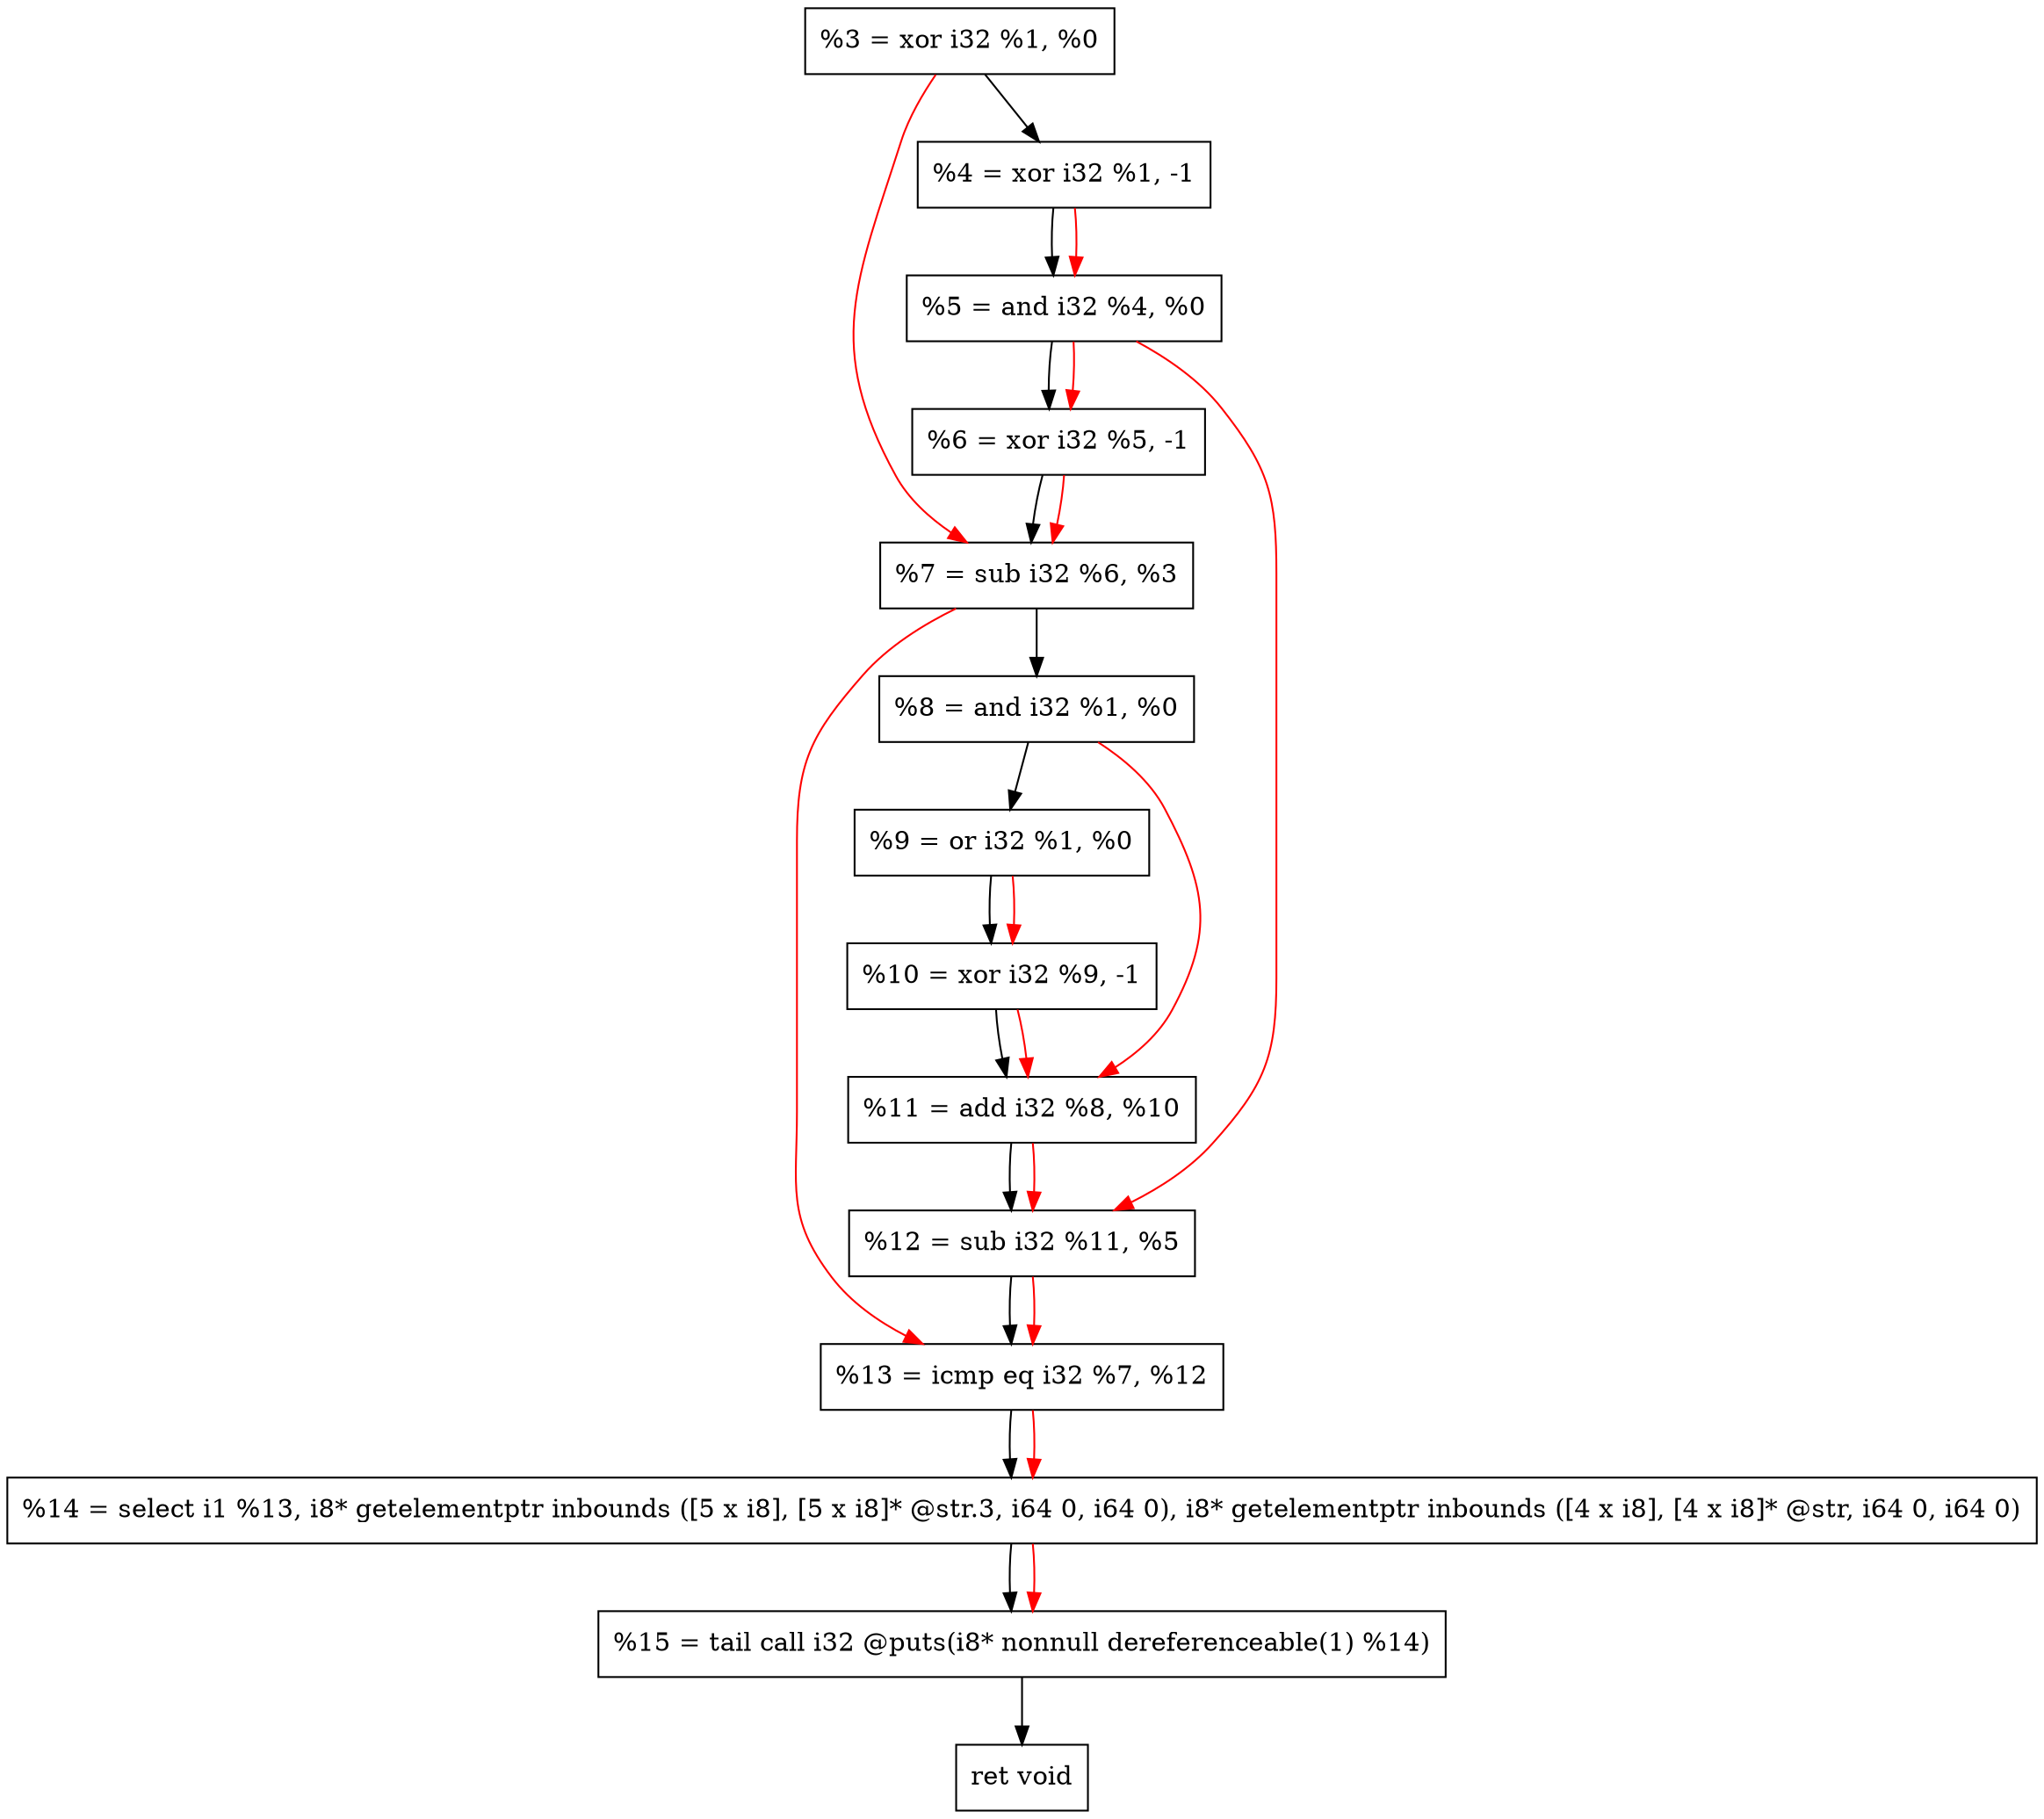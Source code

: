 digraph "DFG for'crackme' function" {
	Node0x1c7d2d0[shape=record, label="  %3 = xor i32 %1, %0"];
	Node0x1c7d980[shape=record, label="  %4 = xor i32 %1, -1"];
	Node0x1c7da40[shape=record, label="  %5 = and i32 %4, %0"];
	Node0x1c7dab0[shape=record, label="  %6 = xor i32 %5, -1"];
	Node0x1c7db20[shape=record, label="  %7 = sub i32 %6, %3"];
	Node0x1c7db90[shape=record, label="  %8 = and i32 %1, %0"];
	Node0x1c7dc00[shape=record, label="  %9 = or i32 %1, %0"];
	Node0x1c7dc70[shape=record, label="  %10 = xor i32 %9, -1"];
	Node0x1c7dce0[shape=record, label="  %11 = add i32 %8, %10"];
	Node0x1c7dd50[shape=record, label="  %12 = sub i32 %11, %5"];
	Node0x1c7ddc0[shape=record, label="  %13 = icmp eq i32 %7, %12"];
	Node0x1c1e388[shape=record, label="  %14 = select i1 %13, i8* getelementptr inbounds ([5 x i8], [5 x i8]* @str.3, i64 0, i64 0), i8* getelementptr inbounds ([4 x i8], [4 x i8]* @str, i64 0, i64 0)"];
	Node0x1c7e230[shape=record, label="  %15 = tail call i32 @puts(i8* nonnull dereferenceable(1) %14)"];
	Node0x1c7e280[shape=record, label="  ret void"];
	Node0x1c7d2d0 -> Node0x1c7d980;
	Node0x1c7d980 -> Node0x1c7da40;
	Node0x1c7da40 -> Node0x1c7dab0;
	Node0x1c7dab0 -> Node0x1c7db20;
	Node0x1c7db20 -> Node0x1c7db90;
	Node0x1c7db90 -> Node0x1c7dc00;
	Node0x1c7dc00 -> Node0x1c7dc70;
	Node0x1c7dc70 -> Node0x1c7dce0;
	Node0x1c7dce0 -> Node0x1c7dd50;
	Node0x1c7dd50 -> Node0x1c7ddc0;
	Node0x1c7ddc0 -> Node0x1c1e388;
	Node0x1c1e388 -> Node0x1c7e230;
	Node0x1c7e230 -> Node0x1c7e280;
edge [color=red]
	Node0x1c7d980 -> Node0x1c7da40;
	Node0x1c7da40 -> Node0x1c7dab0;
	Node0x1c7dab0 -> Node0x1c7db20;
	Node0x1c7d2d0 -> Node0x1c7db20;
	Node0x1c7dc00 -> Node0x1c7dc70;
	Node0x1c7db90 -> Node0x1c7dce0;
	Node0x1c7dc70 -> Node0x1c7dce0;
	Node0x1c7dce0 -> Node0x1c7dd50;
	Node0x1c7da40 -> Node0x1c7dd50;
	Node0x1c7db20 -> Node0x1c7ddc0;
	Node0x1c7dd50 -> Node0x1c7ddc0;
	Node0x1c7ddc0 -> Node0x1c1e388;
	Node0x1c1e388 -> Node0x1c7e230;
}
